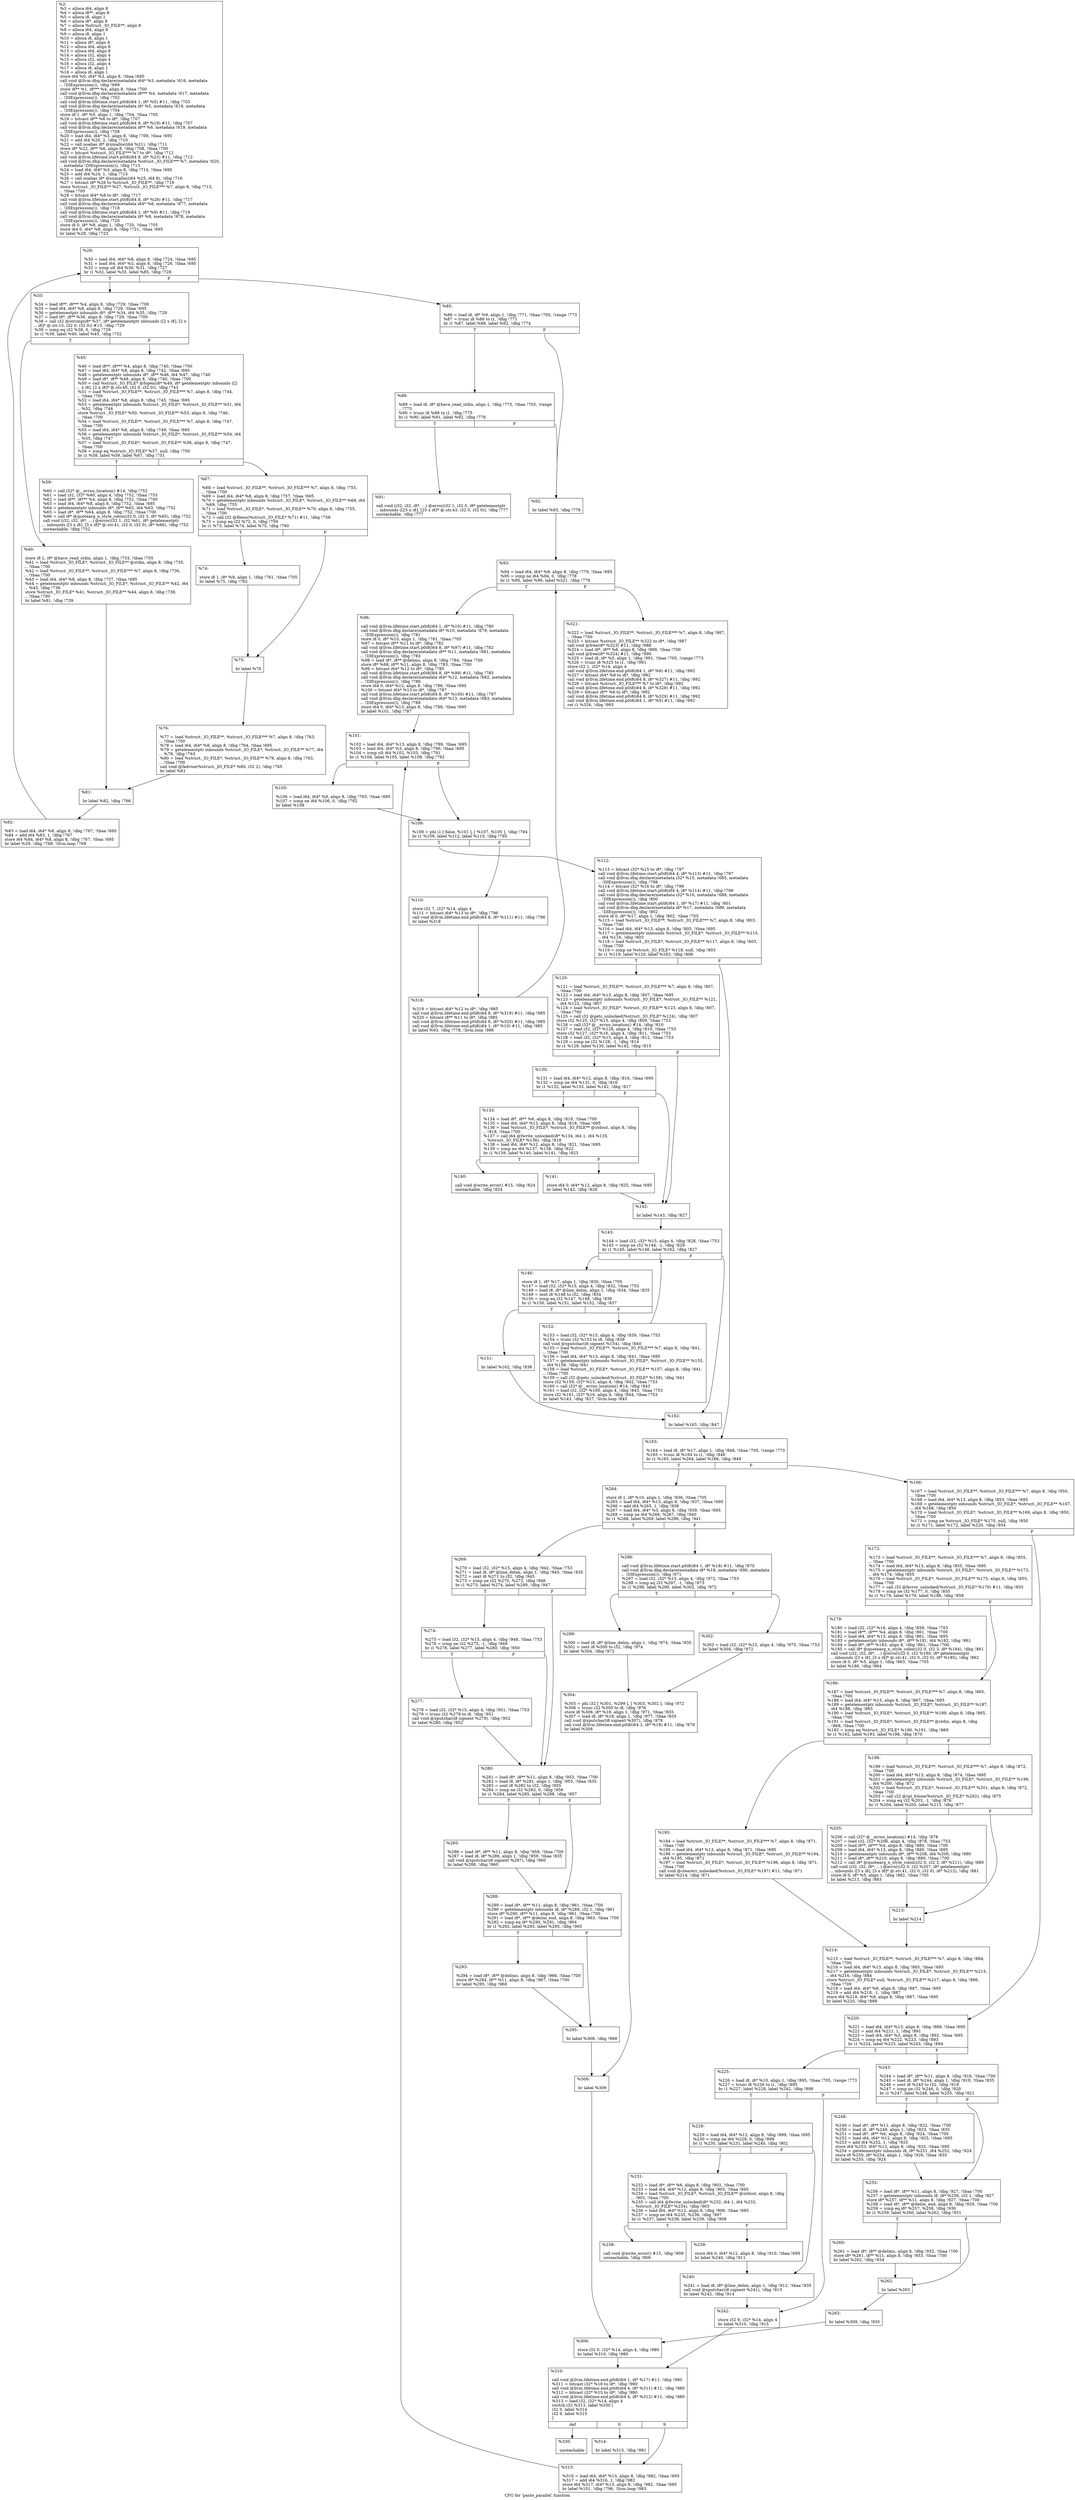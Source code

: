 digraph "CFG for 'paste_parallel' function" {
	label="CFG for 'paste_parallel' function";

	Node0x13f81e0 [shape=record,label="{%2:\l  %3 = alloca i64, align 8\l  %4 = alloca i8**, align 8\l  %5 = alloca i8, align 1\l  %6 = alloca i8*, align 8\l  %7 = alloca %struct._IO_FILE**, align 8\l  %8 = alloca i64, align 8\l  %9 = alloca i8, align 1\l  %10 = alloca i8, align 1\l  %11 = alloca i8*, align 8\l  %12 = alloca i64, align 8\l  %13 = alloca i64, align 8\l  %14 = alloca i32, align 4\l  %15 = alloca i32, align 4\l  %16 = alloca i32, align 4\l  %17 = alloca i8, align 1\l  %18 = alloca i8, align 1\l  store i64 %0, i64* %3, align 8, !tbaa !695\l  call void @llvm.dbg.declare(metadata i64* %3, metadata !616, metadata\l... !DIExpression()), !dbg !699\l  store i8** %1, i8*** %4, align 8, !tbaa !700\l  call void @llvm.dbg.declare(metadata i8*** %4, metadata !617, metadata\l... !DIExpression()), !dbg !702\l  call void @llvm.lifetime.start.p0i8(i64 1, i8* %5) #11, !dbg !703\l  call void @llvm.dbg.declare(metadata i8* %5, metadata !618, metadata\l... !DIExpression()), !dbg !704\l  store i8 1, i8* %5, align 1, !dbg !704, !tbaa !705\l  %19 = bitcast i8** %6 to i8*, !dbg !707\l  call void @llvm.lifetime.start.p0i8(i64 8, i8* %19) #11, !dbg !707\l  call void @llvm.dbg.declare(metadata i8** %6, metadata !619, metadata\l... !DIExpression()), !dbg !708\l  %20 = load i64, i64* %3, align 8, !dbg !709, !tbaa !695\l  %21 = add i64 %20, 2, !dbg !710\l  %22 = call noalias i8* @xmalloc(i64 %21), !dbg !711\l  store i8* %22, i8** %6, align 8, !dbg !708, !tbaa !700\l  %23 = bitcast %struct._IO_FILE*** %7 to i8*, !dbg !712\l  call void @llvm.lifetime.start.p0i8(i64 8, i8* %23) #11, !dbg !712\l  call void @llvm.dbg.declare(metadata %struct._IO_FILE*** %7, metadata !620,\l... metadata !DIExpression()), !dbg !713\l  %24 = load i64, i64* %3, align 8, !dbg !714, !tbaa !695\l  %25 = add i64 %24, 1, !dbg !715\l  %26 = call noalias i8* @xnmalloc(i64 %25, i64 8), !dbg !716\l  %27 = bitcast i8* %26 to %struct._IO_FILE**, !dbg !716\l  store %struct._IO_FILE** %27, %struct._IO_FILE*** %7, align 8, !dbg !713,\l... !tbaa !700\l  %28 = bitcast i64* %8 to i8*, !dbg !717\l  call void @llvm.lifetime.start.p0i8(i64 8, i8* %28) #11, !dbg !717\l  call void @llvm.dbg.declare(metadata i64* %8, metadata !677, metadata\l... !DIExpression()), !dbg !718\l  call void @llvm.lifetime.start.p0i8(i64 1, i8* %9) #11, !dbg !719\l  call void @llvm.dbg.declare(metadata i8* %9, metadata !678, metadata\l... !DIExpression()), !dbg !720\l  store i8 0, i8* %9, align 1, !dbg !720, !tbaa !705\l  store i64 0, i64* %8, align 8, !dbg !721, !tbaa !695\l  br label %29, !dbg !723\l}"];
	Node0x13f81e0 -> Node0x13ed4b0;
	Node0x13ed4b0 [shape=record,label="{%29:\l\l  %30 = load i64, i64* %8, align 8, !dbg !724, !tbaa !695\l  %31 = load i64, i64* %3, align 8, !dbg !726, !tbaa !695\l  %32 = icmp ult i64 %30, %31, !dbg !727\l  br i1 %32, label %33, label %85, !dbg !728\l|{<s0>T|<s1>F}}"];
	Node0x13ed4b0:s0 -> Node0x13ed500;
	Node0x13ed4b0:s1 -> Node0x13ed820;
	Node0x13ed500 [shape=record,label="{%33:\l\l  %34 = load i8**, i8*** %4, align 8, !dbg !729, !tbaa !700\l  %35 = load i64, i64* %8, align 8, !dbg !729, !tbaa !695\l  %36 = getelementptr inbounds i8*, i8** %34, i64 %35, !dbg !729\l  %37 = load i8*, i8** %36, align 8, !dbg !729, !tbaa !700\l  %38 = call i32 @strcmp(i8* %37, i8* getelementptr inbounds ([2 x i8], [2 x\l... i8]* @.str.15, i32 0, i32 0)) #13, !dbg !729\l  %39 = icmp eq i32 %38, 0, !dbg !729\l  br i1 %39, label %40, label %45, !dbg !732\l|{<s0>T|<s1>F}}"];
	Node0x13ed500:s0 -> Node0x13ed550;
	Node0x13ed500:s1 -> Node0x13ed5a0;
	Node0x13ed550 [shape=record,label="{%40:\l\l  store i8 1, i8* @have_read_stdin, align 1, !dbg !733, !tbaa !705\l  %41 = load %struct._IO_FILE*, %struct._IO_FILE** @stdin, align 8, !dbg !735,\l... !tbaa !700\l  %42 = load %struct._IO_FILE**, %struct._IO_FILE*** %7, align 8, !dbg !736,\l... !tbaa !700\l  %43 = load i64, i64* %8, align 8, !dbg !737, !tbaa !695\l  %44 = getelementptr inbounds %struct._IO_FILE*, %struct._IO_FILE** %42, i64\l... %43, !dbg !736\l  store %struct._IO_FILE* %41, %struct._IO_FILE** %44, align 8, !dbg !738,\l... !tbaa !700\l  br label %81, !dbg !739\l}"];
	Node0x13ed550 -> Node0x13ed780;
	Node0x13ed5a0 [shape=record,label="{%45:\l\l  %46 = load i8**, i8*** %4, align 8, !dbg !740, !tbaa !700\l  %47 = load i64, i64* %8, align 8, !dbg !742, !tbaa !695\l  %48 = getelementptr inbounds i8*, i8** %46, i64 %47, !dbg !740\l  %49 = load i8*, i8** %48, align 8, !dbg !740, !tbaa !700\l  %50 = call %struct._IO_FILE* @fopen(i8* %49, i8* getelementptr inbounds ([2\l... x i8], [2 x i8]* @.str.40, i32 0, i32 0)), !dbg !743\l  %51 = load %struct._IO_FILE**, %struct._IO_FILE*** %7, align 8, !dbg !744,\l... !tbaa !700\l  %52 = load i64, i64* %8, align 8, !dbg !745, !tbaa !695\l  %53 = getelementptr inbounds %struct._IO_FILE*, %struct._IO_FILE** %51, i64\l... %52, !dbg !744\l  store %struct._IO_FILE* %50, %struct._IO_FILE** %53, align 8, !dbg !746,\l... !tbaa !700\l  %54 = load %struct._IO_FILE**, %struct._IO_FILE*** %7, align 8, !dbg !747,\l... !tbaa !700\l  %55 = load i64, i64* %8, align 8, !dbg !749, !tbaa !695\l  %56 = getelementptr inbounds %struct._IO_FILE*, %struct._IO_FILE** %54, i64\l... %55, !dbg !747\l  %57 = load %struct._IO_FILE*, %struct._IO_FILE** %56, align 8, !dbg !747,\l... !tbaa !700\l  %58 = icmp eq %struct._IO_FILE* %57, null, !dbg !750\l  br i1 %58, label %59, label %67, !dbg !751\l|{<s0>T|<s1>F}}"];
	Node0x13ed5a0:s0 -> Node0x13ed5f0;
	Node0x13ed5a0:s1 -> Node0x13ed640;
	Node0x13ed5f0 [shape=record,label="{%59:\l\l  %60 = call i32* @__errno_location() #14, !dbg !752\l  %61 = load i32, i32* %60, align 4, !dbg !752, !tbaa !753\l  %62 = load i8**, i8*** %4, align 8, !dbg !752, !tbaa !700\l  %63 = load i64, i64* %8, align 8, !dbg !752, !tbaa !695\l  %64 = getelementptr inbounds i8*, i8** %62, i64 %63, !dbg !752\l  %65 = load i8*, i8** %64, align 8, !dbg !752, !tbaa !700\l  %66 = call i8* @quotearg_n_style_colon(i32 0, i32 3, i8* %65), !dbg !752\l  call void (i32, i32, i8*, ...) @error(i32 1, i32 %61, i8* getelementptr\l... inbounds ([3 x i8], [3 x i8]* @.str.41, i32 0, i32 0), i8* %66), !dbg !752\l  unreachable, !dbg !752\l}"];
	Node0x13ed640 [shape=record,label="{%67:\l\l  %68 = load %struct._IO_FILE**, %struct._IO_FILE*** %7, align 8, !dbg !755,\l... !tbaa !700\l  %69 = load i64, i64* %8, align 8, !dbg !757, !tbaa !695\l  %70 = getelementptr inbounds %struct._IO_FILE*, %struct._IO_FILE** %68, i64\l... %69, !dbg !755\l  %71 = load %struct._IO_FILE*, %struct._IO_FILE** %70, align 8, !dbg !755,\l... !tbaa !700\l  %72 = call i32 @fileno(%struct._IO_FILE* %71) #11, !dbg !758\l  %73 = icmp eq i32 %72, 0, !dbg !759\l  br i1 %73, label %74, label %75, !dbg !760\l|{<s0>T|<s1>F}}"];
	Node0x13ed640:s0 -> Node0x13ed690;
	Node0x13ed640:s1 -> Node0x13ed6e0;
	Node0x13ed690 [shape=record,label="{%74:\l\l  store i8 1, i8* %9, align 1, !dbg !761, !tbaa !705\l  br label %75, !dbg !762\l}"];
	Node0x13ed690 -> Node0x13ed6e0;
	Node0x13ed6e0 [shape=record,label="{%75:\l\l  br label %76\l}"];
	Node0x13ed6e0 -> Node0x13ed730;
	Node0x13ed730 [shape=record,label="{%76:\l\l  %77 = load %struct._IO_FILE**, %struct._IO_FILE*** %7, align 8, !dbg !763,\l... !tbaa !700\l  %78 = load i64, i64* %8, align 8, !dbg !764, !tbaa !695\l  %79 = getelementptr inbounds %struct._IO_FILE*, %struct._IO_FILE** %77, i64\l... %78, !dbg !763\l  %80 = load %struct._IO_FILE*, %struct._IO_FILE** %79, align 8, !dbg !763,\l... !tbaa !700\l  call void @fadvise(%struct._IO_FILE* %80, i32 2), !dbg !765\l  br label %81\l}"];
	Node0x13ed730 -> Node0x13ed780;
	Node0x13ed780 [shape=record,label="{%81:\l\l  br label %82, !dbg !766\l}"];
	Node0x13ed780 -> Node0x13ed7d0;
	Node0x13ed7d0 [shape=record,label="{%82:\l\l  %83 = load i64, i64* %8, align 8, !dbg !767, !tbaa !695\l  %84 = add i64 %83, 1, !dbg !767\l  store i64 %84, i64* %8, align 8, !dbg !767, !tbaa !695\l  br label %29, !dbg !768, !llvm.loop !769\l}"];
	Node0x13ed7d0 -> Node0x13ed4b0;
	Node0x13ed820 [shape=record,label="{%85:\l\l  %86 = load i8, i8* %9, align 1, !dbg !771, !tbaa !705, !range !773\l  %87 = trunc i8 %86 to i1, !dbg !771\l  br i1 %87, label %88, label %92, !dbg !774\l|{<s0>T|<s1>F}}"];
	Node0x13ed820:s0 -> Node0x13ed870;
	Node0x13ed820:s1 -> Node0x13ed910;
	Node0x13ed870 [shape=record,label="{%88:\l\l  %89 = load i8, i8* @have_read_stdin, align 1, !dbg !775, !tbaa !705, !range\l... !773\l  %90 = trunc i8 %89 to i1, !dbg !775\l  br i1 %90, label %91, label %92, !dbg !776\l|{<s0>T|<s1>F}}"];
	Node0x13ed870:s0 -> Node0x13ed8c0;
	Node0x13ed870:s1 -> Node0x13ed910;
	Node0x13ed8c0 [shape=record,label="{%91:\l\l  call void (i32, i32, i8*, ...) @error(i32 1, i32 0, i8* getelementptr\l... inbounds ([25 x i8], [25 x i8]* @.str.43, i32 0, i32 0)), !dbg !777\l  unreachable, !dbg !777\l}"];
	Node0x13ed910 [shape=record,label="{%92:\l\l  br label %93, !dbg !778\l}"];
	Node0x13ed910 -> Node0x13ed960;
	Node0x13ed960 [shape=record,label="{%93:\l\l  %94 = load i64, i64* %8, align 8, !dbg !779, !tbaa !695\l  %95 = icmp ne i64 %94, 0, !dbg !778\l  br i1 %95, label %96, label %321, !dbg !778\l|{<s0>T|<s1>F}}"];
	Node0x13ed960:s0 -> Node0x13ed9b0;
	Node0x13ed960:s1 -> Node0x13eec70;
	Node0x13ed9b0 [shape=record,label="{%96:\l\l  call void @llvm.lifetime.start.p0i8(i64 1, i8* %10) #11, !dbg !780\l  call void @llvm.dbg.declare(metadata i8* %10, metadata !679, metadata\l... !DIExpression()), !dbg !781\l  store i8 0, i8* %10, align 1, !dbg !781, !tbaa !705\l  %97 = bitcast i8** %11 to i8*, !dbg !782\l  call void @llvm.lifetime.start.p0i8(i64 8, i8* %97) #11, !dbg !782\l  call void @llvm.dbg.declare(metadata i8** %11, metadata !681, metadata\l... !DIExpression()), !dbg !783\l  %98 = load i8*, i8** @delims, align 8, !dbg !784, !tbaa !700\l  store i8* %98, i8** %11, align 8, !dbg !783, !tbaa !700\l  %99 = bitcast i64* %12 to i8*, !dbg !785\l  call void @llvm.lifetime.start.p0i8(i64 8, i8* %99) #11, !dbg !785\l  call void @llvm.dbg.declare(metadata i64* %12, metadata !682, metadata\l... !DIExpression()), !dbg !786\l  store i64 0, i64* %12, align 8, !dbg !786, !tbaa !695\l  %100 = bitcast i64* %13 to i8*, !dbg !787\l  call void @llvm.lifetime.start.p0i8(i64 8, i8* %100) #11, !dbg !787\l  call void @llvm.dbg.declare(metadata i64* %13, metadata !683, metadata\l... !DIExpression()), !dbg !788\l  store i64 0, i64* %13, align 8, !dbg !788, !tbaa !695\l  br label %101, !dbg !787\l}"];
	Node0x13ed9b0 -> Node0x13eda00;
	Node0x13eda00 [shape=record,label="{%101:\l\l  %102 = load i64, i64* %13, align 8, !dbg !789, !tbaa !695\l  %103 = load i64, i64* %3, align 8, !dbg !790, !tbaa !695\l  %104 = icmp ult i64 %102, %103, !dbg !791\l  br i1 %104, label %105, label %108, !dbg !792\l|{<s0>T|<s1>F}}"];
	Node0x13eda00:s0 -> Node0x13eda50;
	Node0x13eda00:s1 -> Node0x13edaa0;
	Node0x13eda50 [shape=record,label="{%105:\l\l  %106 = load i64, i64* %8, align 8, !dbg !793, !tbaa !695\l  %107 = icmp ne i64 %106, 0, !dbg !792\l  br label %108\l}"];
	Node0x13eda50 -> Node0x13edaa0;
	Node0x13edaa0 [shape=record,label="{%108:\l\l  %109 = phi i1 [ false, %101 ], [ %107, %105 ], !dbg !794\l  br i1 %109, label %112, label %110, !dbg !795\l|{<s0>T|<s1>F}}"];
	Node0x13edaa0:s0 -> Node0x13edb40;
	Node0x13edaa0:s1 -> Node0x13edaf0;
	Node0x13edaf0 [shape=record,label="{%110:\l\l  store i32 7, i32* %14, align 4\l  %111 = bitcast i64* %13 to i8*, !dbg !796\l  call void @llvm.lifetime.end.p0i8(i64 8, i8* %111) #11, !dbg !796\l  br label %318\l}"];
	Node0x13edaf0 -> Node0x13eec20;
	Node0x13edb40 [shape=record,label="{%112:\l\l  %113 = bitcast i32* %15 to i8*, !dbg !797\l  call void @llvm.lifetime.start.p0i8(i64 4, i8* %113) #11, !dbg !797\l  call void @llvm.dbg.declare(metadata i32* %15, metadata !685, metadata\l... !DIExpression()), !dbg !798\l  %114 = bitcast i32* %16 to i8*, !dbg !799\l  call void @llvm.lifetime.start.p0i8(i64 4, i8* %114) #11, !dbg !799\l  call void @llvm.dbg.declare(metadata i32* %16, metadata !688, metadata\l... !DIExpression()), !dbg !800\l  call void @llvm.lifetime.start.p0i8(i64 1, i8* %17) #11, !dbg !801\l  call void @llvm.dbg.declare(metadata i8* %17, metadata !689, metadata\l... !DIExpression()), !dbg !802\l  store i8 0, i8* %17, align 1, !dbg !802, !tbaa !705\l  %115 = load %struct._IO_FILE**, %struct._IO_FILE*** %7, align 8, !dbg !803,\l... !tbaa !700\l  %116 = load i64, i64* %13, align 8, !dbg !805, !tbaa !695\l  %117 = getelementptr inbounds %struct._IO_FILE*, %struct._IO_FILE** %115,\l... i64 %116, !dbg !803\l  %118 = load %struct._IO_FILE*, %struct._IO_FILE** %117, align 8, !dbg !803,\l... !tbaa !700\l  %119 = icmp ne %struct._IO_FILE* %118, null, !dbg !803\l  br i1 %119, label %120, label %163, !dbg !806\l|{<s0>T|<s1>F}}"];
	Node0x13edb40:s0 -> Node0x13edb90;
	Node0x13edb40:s1 -> Node0x13edf00;
	Node0x13edb90 [shape=record,label="{%120:\l\l  %121 = load %struct._IO_FILE**, %struct._IO_FILE*** %7, align 8, !dbg !807,\l... !tbaa !700\l  %122 = load i64, i64* %13, align 8, !dbg !807, !tbaa !695\l  %123 = getelementptr inbounds %struct._IO_FILE*, %struct._IO_FILE** %121,\l... i64 %122, !dbg !807\l  %124 = load %struct._IO_FILE*, %struct._IO_FILE** %123, align 8, !dbg !807,\l... !tbaa !700\l  %125 = call i32 @getc_unlocked(%struct._IO_FILE* %124), !dbg !807\l  store i32 %125, i32* %15, align 4, !dbg !809, !tbaa !753\l  %126 = call i32* @__errno_location() #14, !dbg !810\l  %127 = load i32, i32* %126, align 4, !dbg !810, !tbaa !753\l  store i32 %127, i32* %16, align 4, !dbg !811, !tbaa !753\l  %128 = load i32, i32* %15, align 4, !dbg !812, !tbaa !753\l  %129 = icmp ne i32 %128, -1, !dbg !814\l  br i1 %129, label %130, label %142, !dbg !815\l|{<s0>T|<s1>F}}"];
	Node0x13edb90:s0 -> Node0x13edbe0;
	Node0x13edb90:s1 -> Node0x13edd20;
	Node0x13edbe0 [shape=record,label="{%130:\l\l  %131 = load i64, i64* %12, align 8, !dbg !816, !tbaa !695\l  %132 = icmp ne i64 %131, 0, !dbg !816\l  br i1 %132, label %133, label %142, !dbg !817\l|{<s0>T|<s1>F}}"];
	Node0x13edbe0:s0 -> Node0x13edc30;
	Node0x13edbe0:s1 -> Node0x13edd20;
	Node0x13edc30 [shape=record,label="{%133:\l\l  %134 = load i8*, i8** %6, align 8, !dbg !818, !tbaa !700\l  %135 = load i64, i64* %12, align 8, !dbg !818, !tbaa !695\l  %136 = load %struct._IO_FILE*, %struct._IO_FILE** @stdout, align 8, !dbg\l... !818, !tbaa !700\l  %137 = call i64 @fwrite_unlocked(i8* %134, i64 1, i64 %135,\l... %struct._IO_FILE* %136), !dbg !818\l  %138 = load i64, i64* %12, align 8, !dbg !821, !tbaa !695\l  %139 = icmp ne i64 %137, %138, !dbg !822\l  br i1 %139, label %140, label %141, !dbg !823\l|{<s0>T|<s1>F}}"];
	Node0x13edc30:s0 -> Node0x13edc80;
	Node0x13edc30:s1 -> Node0x13edcd0;
	Node0x13edc80 [shape=record,label="{%140:\l\l  call void @write_error() #15, !dbg !824\l  unreachable, !dbg !824\l}"];
	Node0x13edcd0 [shape=record,label="{%141:\l\l  store i64 0, i64* %12, align 8, !dbg !825, !tbaa !695\l  br label %142, !dbg !826\l}"];
	Node0x13edcd0 -> Node0x13edd20;
	Node0x13edd20 [shape=record,label="{%142:\l\l  br label %143, !dbg !827\l}"];
	Node0x13edd20 -> Node0x13edd70;
	Node0x13edd70 [shape=record,label="{%143:\l\l  %144 = load i32, i32* %15, align 4, !dbg !828, !tbaa !753\l  %145 = icmp ne i32 %144, -1, !dbg !829\l  br i1 %145, label %146, label %162, !dbg !827\l|{<s0>T|<s1>F}}"];
	Node0x13edd70:s0 -> Node0x13eddc0;
	Node0x13edd70:s1 -> Node0x13edeb0;
	Node0x13eddc0 [shape=record,label="{%146:\l\l  store i8 1, i8* %17, align 1, !dbg !830, !tbaa !705\l  %147 = load i32, i32* %15, align 4, !dbg !832, !tbaa !753\l  %148 = load i8, i8* @line_delim, align 1, !dbg !834, !tbaa !835\l  %149 = zext i8 %148 to i32, !dbg !834\l  %150 = icmp eq i32 %147, %149, !dbg !836\l  br i1 %150, label %151, label %152, !dbg !837\l|{<s0>T|<s1>F}}"];
	Node0x13eddc0:s0 -> Node0x13ede10;
	Node0x13eddc0:s1 -> Node0x13ede60;
	Node0x13ede10 [shape=record,label="{%151:\l\l  br label %162, !dbg !838\l}"];
	Node0x13ede10 -> Node0x13edeb0;
	Node0x13ede60 [shape=record,label="{%152:\l\l  %153 = load i32, i32* %15, align 4, !dbg !839, !tbaa !753\l  %154 = trunc i32 %153 to i8, !dbg !839\l  call void @xputchar(i8 signext %154), !dbg !840\l  %155 = load %struct._IO_FILE**, %struct._IO_FILE*** %7, align 8, !dbg !841,\l... !tbaa !700\l  %156 = load i64, i64* %13, align 8, !dbg !841, !tbaa !695\l  %157 = getelementptr inbounds %struct._IO_FILE*, %struct._IO_FILE** %155,\l... i64 %156, !dbg !841\l  %158 = load %struct._IO_FILE*, %struct._IO_FILE** %157, align 8, !dbg !841,\l... !tbaa !700\l  %159 = call i32 @getc_unlocked(%struct._IO_FILE* %158), !dbg !841\l  store i32 %159, i32* %15, align 4, !dbg !842, !tbaa !753\l  %160 = call i32* @__errno_location() #14, !dbg !843\l  %161 = load i32, i32* %160, align 4, !dbg !843, !tbaa !753\l  store i32 %161, i32* %16, align 4, !dbg !844, !tbaa !753\l  br label %143, !dbg !827, !llvm.loop !845\l}"];
	Node0x13ede60 -> Node0x13edd70;
	Node0x13edeb0 [shape=record,label="{%162:\l\l  br label %163, !dbg !847\l}"];
	Node0x13edeb0 -> Node0x13edf00;
	Node0x13edf00 [shape=record,label="{%163:\l\l  %164 = load i8, i8* %17, align 1, !dbg !848, !tbaa !705, !range !773\l  %165 = trunc i8 %164 to i1, !dbg !848\l  br i1 %165, label %264, label %166, !dbg !849\l|{<s0>T|<s1>F}}"];
	Node0x13edf00:s0 -> Node0x13ee680;
	Node0x13edf00:s1 -> Node0x13edf50;
	Node0x13edf50 [shape=record,label="{%166:\l\l  %167 = load %struct._IO_FILE**, %struct._IO_FILE*** %7, align 8, !dbg !850,\l... !tbaa !700\l  %168 = load i64, i64* %13, align 8, !dbg !853, !tbaa !695\l  %169 = getelementptr inbounds %struct._IO_FILE*, %struct._IO_FILE** %167,\l... i64 %168, !dbg !850\l  %170 = load %struct._IO_FILE*, %struct._IO_FILE** %169, align 8, !dbg !850,\l... !tbaa !700\l  %171 = icmp ne %struct._IO_FILE* %170, null, !dbg !850\l  br i1 %171, label %172, label %220, !dbg !854\l|{<s0>T|<s1>F}}"];
	Node0x13edf50:s0 -> Node0x13edfa0;
	Node0x13edf50:s1 -> Node0x13ee220;
	Node0x13edfa0 [shape=record,label="{%172:\l\l  %173 = load %struct._IO_FILE**, %struct._IO_FILE*** %7, align 8, !dbg !855,\l... !tbaa !700\l  %174 = load i64, i64* %13, align 8, !dbg !855, !tbaa !695\l  %175 = getelementptr inbounds %struct._IO_FILE*, %struct._IO_FILE** %173,\l... i64 %174, !dbg !855\l  %176 = load %struct._IO_FILE*, %struct._IO_FILE** %175, align 8, !dbg !855,\l... !tbaa !700\l  %177 = call i32 @ferror_unlocked(%struct._IO_FILE* %176) #11, !dbg !855\l  %178 = icmp ne i32 %177, 0, !dbg !855\l  br i1 %178, label %179, label %186, !dbg !858\l|{<s0>T|<s1>F}}"];
	Node0x13edfa0:s0 -> Node0x13edff0;
	Node0x13edfa0:s1 -> Node0x13ee040;
	Node0x13edff0 [shape=record,label="{%179:\l\l  %180 = load i32, i32* %16, align 4, !dbg !859, !tbaa !753\l  %181 = load i8**, i8*** %4, align 8, !dbg !861, !tbaa !700\l  %182 = load i64, i64* %13, align 8, !dbg !861, !tbaa !695\l  %183 = getelementptr inbounds i8*, i8** %181, i64 %182, !dbg !861\l  %184 = load i8*, i8** %183, align 8, !dbg !861, !tbaa !700\l  %185 = call i8* @quotearg_n_style_colon(i32 0, i32 3, i8* %184), !dbg !861\l  call void (i32, i32, i8*, ...) @error(i32 0, i32 %180, i8* getelementptr\l... inbounds ([3 x i8], [3 x i8]* @.str.41, i32 0, i32 0), i8* %185), !dbg !862\l  store i8 0, i8* %5, align 1, !dbg !863, !tbaa !705\l  br label %186, !dbg !864\l}"];
	Node0x13edff0 -> Node0x13ee040;
	Node0x13ee040 [shape=record,label="{%186:\l\l  %187 = load %struct._IO_FILE**, %struct._IO_FILE*** %7, align 8, !dbg !865,\l... !tbaa !700\l  %188 = load i64, i64* %13, align 8, !dbg !867, !tbaa !695\l  %189 = getelementptr inbounds %struct._IO_FILE*, %struct._IO_FILE** %187,\l... i64 %188, !dbg !865\l  %190 = load %struct._IO_FILE*, %struct._IO_FILE** %189, align 8, !dbg !865,\l... !tbaa !700\l  %191 = load %struct._IO_FILE*, %struct._IO_FILE** @stdin, align 8, !dbg\l... !868, !tbaa !700\l  %192 = icmp eq %struct._IO_FILE* %190, %191, !dbg !869\l  br i1 %192, label %193, label %198, !dbg !870\l|{<s0>T|<s1>F}}"];
	Node0x13ee040:s0 -> Node0x13ee090;
	Node0x13ee040:s1 -> Node0x13ee0e0;
	Node0x13ee090 [shape=record,label="{%193:\l\l  %194 = load %struct._IO_FILE**, %struct._IO_FILE*** %7, align 8, !dbg !871,\l... !tbaa !700\l  %195 = load i64, i64* %13, align 8, !dbg !871, !tbaa !695\l  %196 = getelementptr inbounds %struct._IO_FILE*, %struct._IO_FILE** %194,\l... i64 %195, !dbg !871\l  %197 = load %struct._IO_FILE*, %struct._IO_FILE** %196, align 8, !dbg !871,\l... !tbaa !700\l  call void @clearerr_unlocked(%struct._IO_FILE* %197) #11, !dbg !871\l  br label %214, !dbg !871\l}"];
	Node0x13ee090 -> Node0x13ee1d0;
	Node0x13ee0e0 [shape=record,label="{%198:\l\l  %199 = load %struct._IO_FILE**, %struct._IO_FILE*** %7, align 8, !dbg !872,\l... !tbaa !700\l  %200 = load i64, i64* %13, align 8, !dbg !874, !tbaa !695\l  %201 = getelementptr inbounds %struct._IO_FILE*, %struct._IO_FILE** %199,\l... i64 %200, !dbg !872\l  %202 = load %struct._IO_FILE*, %struct._IO_FILE** %201, align 8, !dbg !872,\l... !tbaa !700\l  %203 = call i32 @rpl_fclose(%struct._IO_FILE* %202), !dbg !875\l  %204 = icmp eq i32 %203, -1, !dbg !876\l  br i1 %204, label %205, label %213, !dbg !877\l|{<s0>T|<s1>F}}"];
	Node0x13ee0e0:s0 -> Node0x13ee130;
	Node0x13ee0e0:s1 -> Node0x13ee180;
	Node0x13ee130 [shape=record,label="{%205:\l\l  %206 = call i32* @__errno_location() #14, !dbg !878\l  %207 = load i32, i32* %206, align 4, !dbg !878, !tbaa !753\l  %208 = load i8**, i8*** %4, align 8, !dbg !880, !tbaa !700\l  %209 = load i64, i64* %13, align 8, !dbg !880, !tbaa !695\l  %210 = getelementptr inbounds i8*, i8** %208, i64 %209, !dbg !880\l  %211 = load i8*, i8** %210, align 8, !dbg !880, !tbaa !700\l  %212 = call i8* @quotearg_n_style_colon(i32 0, i32 3, i8* %211), !dbg !880\l  call void (i32, i32, i8*, ...) @error(i32 0, i32 %207, i8* getelementptr\l... inbounds ([3 x i8], [3 x i8]* @.str.41, i32 0, i32 0), i8* %212), !dbg !881\l  store i8 0, i8* %5, align 1, !dbg !882, !tbaa !705\l  br label %213, !dbg !883\l}"];
	Node0x13ee130 -> Node0x13ee180;
	Node0x13ee180 [shape=record,label="{%213:\l\l  br label %214\l}"];
	Node0x13ee180 -> Node0x13ee1d0;
	Node0x13ee1d0 [shape=record,label="{%214:\l\l  %215 = load %struct._IO_FILE**, %struct._IO_FILE*** %7, align 8, !dbg !884,\l... !tbaa !700\l  %216 = load i64, i64* %13, align 8, !dbg !885, !tbaa !695\l  %217 = getelementptr inbounds %struct._IO_FILE*, %struct._IO_FILE** %215,\l... i64 %216, !dbg !884\l  store %struct._IO_FILE* null, %struct._IO_FILE** %217, align 8, !dbg !886,\l... !tbaa !700\l  %218 = load i64, i64* %8, align 8, !dbg !887, !tbaa !695\l  %219 = add i64 %218, -1, !dbg !887\l  store i64 %219, i64* %8, align 8, !dbg !887, !tbaa !695\l  br label %220, !dbg !888\l}"];
	Node0x13ee1d0 -> Node0x13ee220;
	Node0x13ee220 [shape=record,label="{%220:\l\l  %221 = load i64, i64* %13, align 8, !dbg !889, !tbaa !695\l  %222 = add i64 %221, 1, !dbg !891\l  %223 = load i64, i64* %3, align 8, !dbg !892, !tbaa !695\l  %224 = icmp eq i64 %222, %223, !dbg !893\l  br i1 %224, label %225, label %243, !dbg !894\l|{<s0>T|<s1>F}}"];
	Node0x13ee220:s0 -> Node0x13ee270;
	Node0x13ee220:s1 -> Node0x13ee4a0;
	Node0x13ee270 [shape=record,label="{%225:\l\l  %226 = load i8, i8* %10, align 1, !dbg !895, !tbaa !705, !range !773\l  %227 = trunc i8 %226 to i1, !dbg !895\l  br i1 %227, label %228, label %242, !dbg !898\l|{<s0>T|<s1>F}}"];
	Node0x13ee270:s0 -> Node0x13ee2c0;
	Node0x13ee270:s1 -> Node0x13ee450;
	Node0x13ee2c0 [shape=record,label="{%228:\l\l  %229 = load i64, i64* %12, align 8, !dbg !899, !tbaa !695\l  %230 = icmp ne i64 %229, 0, !dbg !899\l  br i1 %230, label %231, label %240, !dbg !902\l|{<s0>T|<s1>F}}"];
	Node0x13ee2c0:s0 -> Node0x13ee310;
	Node0x13ee2c0:s1 -> Node0x13ee400;
	Node0x13ee310 [shape=record,label="{%231:\l\l  %232 = load i8*, i8** %6, align 8, !dbg !903, !tbaa !700\l  %233 = load i64, i64* %12, align 8, !dbg !903, !tbaa !695\l  %234 = load %struct._IO_FILE*, %struct._IO_FILE** @stdout, align 8, !dbg\l... !903, !tbaa !700\l  %235 = call i64 @fwrite_unlocked(i8* %232, i64 1, i64 %233,\l... %struct._IO_FILE* %234), !dbg !903\l  %236 = load i64, i64* %12, align 8, !dbg !906, !tbaa !695\l  %237 = icmp ne i64 %235, %236, !dbg !907\l  br i1 %237, label %238, label %239, !dbg !908\l|{<s0>T|<s1>F}}"];
	Node0x13ee310:s0 -> Node0x13ee360;
	Node0x13ee310:s1 -> Node0x13ee3b0;
	Node0x13ee360 [shape=record,label="{%238:\l\l  call void @write_error() #15, !dbg !909\l  unreachable, !dbg !909\l}"];
	Node0x13ee3b0 [shape=record,label="{%239:\l\l  store i64 0, i64* %12, align 8, !dbg !910, !tbaa !695\l  br label %240, !dbg !911\l}"];
	Node0x13ee3b0 -> Node0x13ee400;
	Node0x13ee400 [shape=record,label="{%240:\l\l  %241 = load i8, i8* @line_delim, align 1, !dbg !912, !tbaa !835\l  call void @xputchar(i8 signext %241), !dbg !913\l  br label %242, !dbg !914\l}"];
	Node0x13ee400 -> Node0x13ee450;
	Node0x13ee450 [shape=record,label="{%242:\l\l  store i32 9, i32* %14, align 4\l  br label %310, !dbg !915\l}"];
	Node0x13ee450 -> Node0x13eeb30;
	Node0x13ee4a0 [shape=record,label="{%243:\l\l  %244 = load i8*, i8** %11, align 8, !dbg !916, !tbaa !700\l  %245 = load i8, i8* %244, align 1, !dbg !919, !tbaa !835\l  %246 = sext i8 %245 to i32, !dbg !919\l  %247 = icmp ne i32 %246, 0, !dbg !920\l  br i1 %247, label %248, label %255, !dbg !921\l|{<s0>T|<s1>F}}"];
	Node0x13ee4a0:s0 -> Node0x13ee4f0;
	Node0x13ee4a0:s1 -> Node0x13ee540;
	Node0x13ee4f0 [shape=record,label="{%248:\l\l  %249 = load i8*, i8** %11, align 8, !dbg !922, !tbaa !700\l  %250 = load i8, i8* %249, align 1, !dbg !923, !tbaa !835\l  %251 = load i8*, i8** %6, align 8, !dbg !924, !tbaa !700\l  %252 = load i64, i64* %12, align 8, !dbg !925, !tbaa !695\l  %253 = add i64 %252, 1, !dbg !925\l  store i64 %253, i64* %12, align 8, !dbg !925, !tbaa !695\l  %254 = getelementptr inbounds i8, i8* %251, i64 %252, !dbg !924\l  store i8 %250, i8* %254, align 1, !dbg !926, !tbaa !835\l  br label %255, !dbg !924\l}"];
	Node0x13ee4f0 -> Node0x13ee540;
	Node0x13ee540 [shape=record,label="{%255:\l\l  %256 = load i8*, i8** %11, align 8, !dbg !927, !tbaa !700\l  %257 = getelementptr inbounds i8, i8* %256, i32 1, !dbg !927\l  store i8* %257, i8** %11, align 8, !dbg !927, !tbaa !700\l  %258 = load i8*, i8** @delim_end, align 8, !dbg !929, !tbaa !700\l  %259 = icmp eq i8* %257, %258, !dbg !930\l  br i1 %259, label %260, label %262, !dbg !931\l|{<s0>T|<s1>F}}"];
	Node0x13ee540:s0 -> Node0x13ee590;
	Node0x13ee540:s1 -> Node0x13ee5e0;
	Node0x13ee590 [shape=record,label="{%260:\l\l  %261 = load i8*, i8** @delims, align 8, !dbg !932, !tbaa !700\l  store i8* %261, i8** %11, align 8, !dbg !933, !tbaa !700\l  br label %262, !dbg !934\l}"];
	Node0x13ee590 -> Node0x13ee5e0;
	Node0x13ee5e0 [shape=record,label="{%262:\l\l  br label %263\l}"];
	Node0x13ee5e0 -> Node0x13ee630;
	Node0x13ee630 [shape=record,label="{%263:\l\l  br label %309, !dbg !935\l}"];
	Node0x13ee630 -> Node0x13eeae0;
	Node0x13ee680 [shape=record,label="{%264:\l\l  store i8 1, i8* %10, align 1, !dbg !936, !tbaa !705\l  %265 = load i64, i64* %13, align 8, !dbg !937, !tbaa !695\l  %266 = add i64 %265, 1, !dbg !938\l  %267 = load i64, i64* %3, align 8, !dbg !939, !tbaa !695\l  %268 = icmp ne i64 %266, %267, !dbg !940\l  br i1 %268, label %269, label %296, !dbg !941\l|{<s0>T|<s1>F}}"];
	Node0x13ee680:s0 -> Node0x13ee6d0;
	Node0x13ee680:s1 -> Node0x13ee950;
	Node0x13ee6d0 [shape=record,label="{%269:\l\l  %270 = load i32, i32* %15, align 4, !dbg !942, !tbaa !753\l  %271 = load i8, i8* @line_delim, align 1, !dbg !945, !tbaa !835\l  %272 = zext i8 %271 to i32, !dbg !945\l  %273 = icmp ne i32 %270, %272, !dbg !946\l  br i1 %273, label %274, label %280, !dbg !947\l|{<s0>T|<s1>F}}"];
	Node0x13ee6d0:s0 -> Node0x13ee720;
	Node0x13ee6d0:s1 -> Node0x13ee7c0;
	Node0x13ee720 [shape=record,label="{%274:\l\l  %275 = load i32, i32* %15, align 4, !dbg !948, !tbaa !753\l  %276 = icmp ne i32 %275, -1, !dbg !949\l  br i1 %276, label %277, label %280, !dbg !950\l|{<s0>T|<s1>F}}"];
	Node0x13ee720:s0 -> Node0x13ee770;
	Node0x13ee720:s1 -> Node0x13ee7c0;
	Node0x13ee770 [shape=record,label="{%277:\l\l  %278 = load i32, i32* %15, align 4, !dbg !951, !tbaa !753\l  %279 = trunc i32 %278 to i8, !dbg !951\l  call void @xputchar(i8 signext %279), !dbg !952\l  br label %280, !dbg !952\l}"];
	Node0x13ee770 -> Node0x13ee7c0;
	Node0x13ee7c0 [shape=record,label="{%280:\l\l  %281 = load i8*, i8** %11, align 8, !dbg !953, !tbaa !700\l  %282 = load i8, i8* %281, align 1, !dbg !955, !tbaa !835\l  %283 = sext i8 %282 to i32, !dbg !955\l  %284 = icmp ne i32 %283, 0, !dbg !956\l  br i1 %284, label %285, label %288, !dbg !957\l|{<s0>T|<s1>F}}"];
	Node0x13ee7c0:s0 -> Node0x13ee810;
	Node0x13ee7c0:s1 -> Node0x13ee860;
	Node0x13ee810 [shape=record,label="{%285:\l\l  %286 = load i8*, i8** %11, align 8, !dbg !958, !tbaa !700\l  %287 = load i8, i8* %286, align 1, !dbg !959, !tbaa !835\l  call void @xputchar(i8 signext %287), !dbg !960\l  br label %288, !dbg !960\l}"];
	Node0x13ee810 -> Node0x13ee860;
	Node0x13ee860 [shape=record,label="{%288:\l\l  %289 = load i8*, i8** %11, align 8, !dbg !961, !tbaa !700\l  %290 = getelementptr inbounds i8, i8* %289, i32 1, !dbg !961\l  store i8* %290, i8** %11, align 8, !dbg !961, !tbaa !700\l  %291 = load i8*, i8** @delim_end, align 8, !dbg !963, !tbaa !700\l  %292 = icmp eq i8* %290, %291, !dbg !964\l  br i1 %292, label %293, label %295, !dbg !965\l|{<s0>T|<s1>F}}"];
	Node0x13ee860:s0 -> Node0x13ee8b0;
	Node0x13ee860:s1 -> Node0x13ee900;
	Node0x13ee8b0 [shape=record,label="{%293:\l\l  %294 = load i8*, i8** @delims, align 8, !dbg !966, !tbaa !700\l  store i8* %294, i8** %11, align 8, !dbg !967, !tbaa !700\l  br label %295, !dbg !968\l}"];
	Node0x13ee8b0 -> Node0x13ee900;
	Node0x13ee900 [shape=record,label="{%295:\l\l  br label %308, !dbg !969\l}"];
	Node0x13ee900 -> Node0x13eea90;
	Node0x13ee950 [shape=record,label="{%296:\l\l  call void @llvm.lifetime.start.p0i8(i64 1, i8* %18) #11, !dbg !970\l  call void @llvm.dbg.declare(metadata i8* %18, metadata !690, metadata\l... !DIExpression()), !dbg !971\l  %297 = load i32, i32* %15, align 4, !dbg !972, !tbaa !753\l  %298 = icmp eq i32 %297, -1, !dbg !973\l  br i1 %298, label %299, label %302, !dbg !972\l|{<s0>T|<s1>F}}"];
	Node0x13ee950:s0 -> Node0x13ee9a0;
	Node0x13ee950:s1 -> Node0x13ee9f0;
	Node0x13ee9a0 [shape=record,label="{%299:\l\l  %300 = load i8, i8* @line_delim, align 1, !dbg !974, !tbaa !835\l  %301 = zext i8 %300 to i32, !dbg !974\l  br label %304, !dbg !972\l}"];
	Node0x13ee9a0 -> Node0x13eea40;
	Node0x13ee9f0 [shape=record,label="{%302:\l\l  %303 = load i32, i32* %15, align 4, !dbg !975, !tbaa !753\l  br label %304, !dbg !972\l}"];
	Node0x13ee9f0 -> Node0x13eea40;
	Node0x13eea40 [shape=record,label="{%304:\l\l  %305 = phi i32 [ %301, %299 ], [ %303, %302 ], !dbg !972\l  %306 = trunc i32 %305 to i8, !dbg !976\l  store i8 %306, i8* %18, align 1, !dbg !971, !tbaa !835\l  %307 = load i8, i8* %18, align 1, !dbg !977, !tbaa !835\l  call void @xputchar(i8 signext %307), !dbg !978\l  call void @llvm.lifetime.end.p0i8(i64 1, i8* %18) #11, !dbg !979\l  br label %308\l}"];
	Node0x13eea40 -> Node0x13eea90;
	Node0x13eea90 [shape=record,label="{%308:\l\l  br label %309\l}"];
	Node0x13eea90 -> Node0x13eeae0;
	Node0x13eeae0 [shape=record,label="{%309:\l\l  store i32 0, i32* %14, align 4, !dbg !980\l  br label %310, !dbg !980\l}"];
	Node0x13eeae0 -> Node0x13eeb30;
	Node0x13eeb30 [shape=record,label="{%310:\l\l  call void @llvm.lifetime.end.p0i8(i64 1, i8* %17) #11, !dbg !980\l  %311 = bitcast i32* %16 to i8*, !dbg !980\l  call void @llvm.lifetime.end.p0i8(i64 4, i8* %311) #11, !dbg !980\l  %312 = bitcast i32* %15 to i8*, !dbg !980\l  call void @llvm.lifetime.end.p0i8(i64 4, i8* %312) #11, !dbg !980\l  %313 = load i32, i32* %14, align 4\l  switch i32 %313, label %330 [\l    i32 0, label %314\l    i32 9, label %315\l  ]\l|{<s0>def|<s1>0|<s2>9}}"];
	Node0x13eeb30:s0 -> Node0x13eecc0;
	Node0x13eeb30:s1 -> Node0x13eeb80;
	Node0x13eeb30:s2 -> Node0x13eebd0;
	Node0x13eeb80 [shape=record,label="{%314:\l\l  br label %315, !dbg !981\l}"];
	Node0x13eeb80 -> Node0x13eebd0;
	Node0x13eebd0 [shape=record,label="{%315:\l\l  %316 = load i64, i64* %13, align 8, !dbg !982, !tbaa !695\l  %317 = add i64 %316, 1, !dbg !982\l  store i64 %317, i64* %13, align 8, !dbg !982, !tbaa !695\l  br label %101, !dbg !796, !llvm.loop !983\l}"];
	Node0x13eebd0 -> Node0x13eda00;
	Node0x13eec20 [shape=record,label="{%318:\l\l  %319 = bitcast i64* %12 to i8*, !dbg !985\l  call void @llvm.lifetime.end.p0i8(i64 8, i8* %319) #11, !dbg !985\l  %320 = bitcast i8** %11 to i8*, !dbg !985\l  call void @llvm.lifetime.end.p0i8(i64 8, i8* %320) #11, !dbg !985\l  call void @llvm.lifetime.end.p0i8(i64 1, i8* %10) #11, !dbg !985\l  br label %93, !dbg !778, !llvm.loop !986\l}"];
	Node0x13eec20 -> Node0x13ed960;
	Node0x13eec70 [shape=record,label="{%321:\l\l  %322 = load %struct._IO_FILE**, %struct._IO_FILE*** %7, align 8, !dbg !987,\l... !tbaa !700\l  %323 = bitcast %struct._IO_FILE** %322 to i8*, !dbg !987\l  call void @free(i8* %323) #11, !dbg !988\l  %324 = load i8*, i8** %6, align 8, !dbg !989, !tbaa !700\l  call void @free(i8* %324) #11, !dbg !990\l  %325 = load i8, i8* %5, align 1, !dbg !991, !tbaa !705, !range !773\l  %326 = trunc i8 %325 to i1, !dbg !991\l  store i32 1, i32* %14, align 4\l  call void @llvm.lifetime.end.p0i8(i64 1, i8* %9) #11, !dbg !992\l  %327 = bitcast i64* %8 to i8*, !dbg !992\l  call void @llvm.lifetime.end.p0i8(i64 8, i8* %327) #11, !dbg !992\l  %328 = bitcast %struct._IO_FILE*** %7 to i8*, !dbg !992\l  call void @llvm.lifetime.end.p0i8(i64 8, i8* %328) #11, !dbg !992\l  %329 = bitcast i8** %6 to i8*, !dbg !992\l  call void @llvm.lifetime.end.p0i8(i64 8, i8* %329) #11, !dbg !992\l  call void @llvm.lifetime.end.p0i8(i64 1, i8* %5) #11, !dbg !992\l  ret i1 %326, !dbg !993\l}"];
	Node0x13eecc0 [shape=record,label="{%330:\l\l  unreachable\l}"];
}
